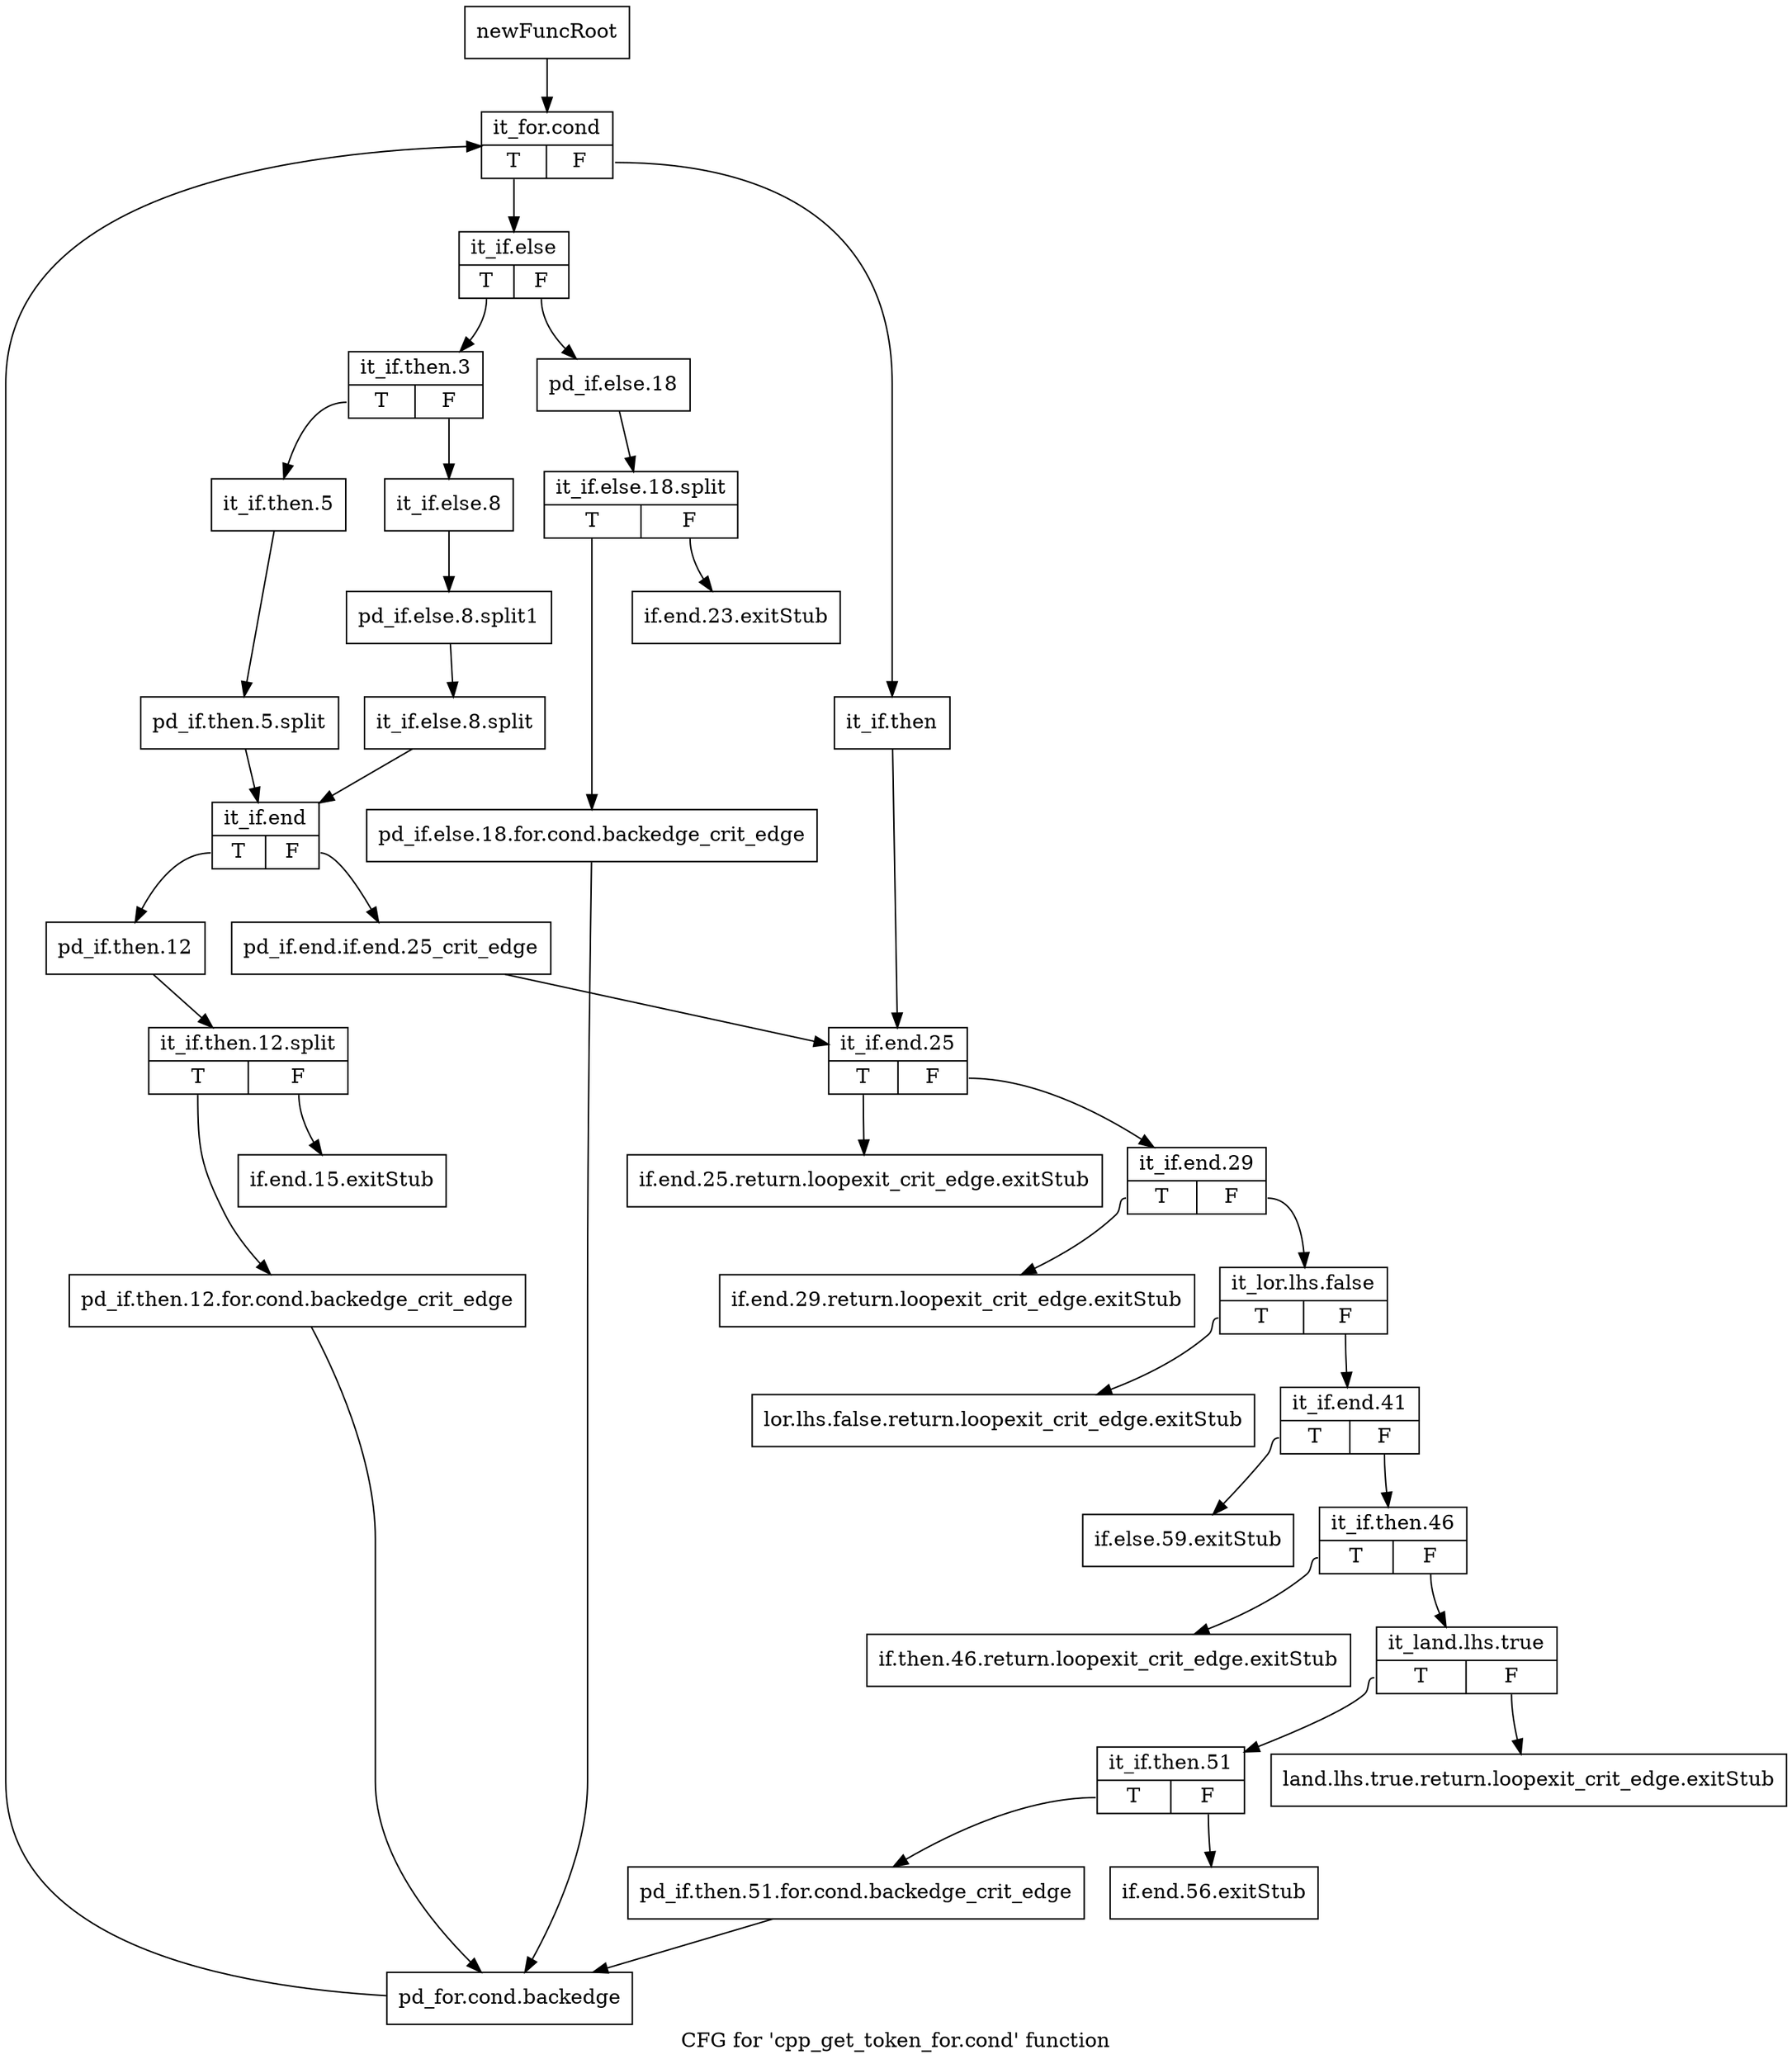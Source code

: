 digraph "CFG for 'cpp_get_token_for.cond' function" {
	label="CFG for 'cpp_get_token_for.cond' function";

	Node0xa2460f0 [shape=record,label="{newFuncRoot}"];
	Node0xa2460f0 -> Node0xa2468a0;
	Node0xa2465d0 [shape=record,label="{if.end.23.exitStub}"];
	Node0xa246620 [shape=record,label="{if.end.25.return.loopexit_crit_edge.exitStub}"];
	Node0xa246670 [shape=record,label="{if.end.29.return.loopexit_crit_edge.exitStub}"];
	Node0xa2466c0 [shape=record,label="{lor.lhs.false.return.loopexit_crit_edge.exitStub}"];
	Node0xa246710 [shape=record,label="{if.else.59.exitStub}"];
	Node0xa246760 [shape=record,label="{if.then.46.return.loopexit_crit_edge.exitStub}"];
	Node0xa2467b0 [shape=record,label="{land.lhs.true.return.loopexit_crit_edge.exitStub}"];
	Node0xa246800 [shape=record,label="{if.end.56.exitStub}"];
	Node0xa246850 [shape=record,label="{if.end.15.exitStub}"];
	Node0xa2468a0 [shape=record,label="{it_for.cond|{<s0>T|<s1>F}}"];
	Node0xa2468a0:s0 -> Node0xa246940;
	Node0xa2468a0:s1 -> Node0xa2468f0;
	Node0xa2468f0 [shape=record,label="{it_if.then}"];
	Node0xa2468f0 -> Node0xa246bc0;
	Node0xa246940 [shape=record,label="{it_if.else|{<s0>T|<s1>F}}"];
	Node0xa246940:s0 -> Node0xa246a30;
	Node0xa246940:s1 -> Node0xa246990;
	Node0xa246990 [shape=record,label="{pd_if.else.18}"];
	Node0xa246990 -> Node0xf0fea00;
	Node0xf0fea00 [shape=record,label="{it_if.else.18.split|{<s0>T|<s1>F}}"];
	Node0xf0fea00:s0 -> Node0xa2469e0;
	Node0xf0fea00:s1 -> Node0xa2465d0;
	Node0xa2469e0 [shape=record,label="{pd_if.else.18.for.cond.backedge_crit_edge}"];
	Node0xa2469e0 -> Node0xa246ee0;
	Node0xa246a30 [shape=record,label="{it_if.then.3|{<s0>T|<s1>F}}"];
	Node0xa246a30:s0 -> Node0xa246ad0;
	Node0xa246a30:s1 -> Node0xa246a80;
	Node0xa246a80 [shape=record,label="{it_if.else.8}"];
	Node0xa246a80 -> Node0xf0fe8c0;
	Node0xf0fe8c0 [shape=record,label="{pd_if.else.8.split1}"];
	Node0xf0fe8c0 -> Node0xf0fe7d0;
	Node0xf0fe7d0 [shape=record,label="{it_if.else.8.split}"];
	Node0xf0fe7d0 -> Node0xa246b20;
	Node0xa246ad0 [shape=record,label="{it_if.then.5}"];
	Node0xa246ad0 -> Node0xf0fe820;
	Node0xf0fe820 [shape=record,label="{pd_if.then.5.split}"];
	Node0xf0fe820 -> Node0xa246b20;
	Node0xa246b20 [shape=record,label="{it_if.end|{<s0>T|<s1>F}}"];
	Node0xa246b20:s0 -> Node0xa246e40;
	Node0xa246b20:s1 -> Node0xa246b70;
	Node0xa246b70 [shape=record,label="{pd_if.end.if.end.25_crit_edge}"];
	Node0xa246b70 -> Node0xa246bc0;
	Node0xa246bc0 [shape=record,label="{it_if.end.25|{<s0>T|<s1>F}}"];
	Node0xa246bc0:s0 -> Node0xa246620;
	Node0xa246bc0:s1 -> Node0xa246c10;
	Node0xa246c10 [shape=record,label="{it_if.end.29|{<s0>T|<s1>F}}"];
	Node0xa246c10:s0 -> Node0xa246670;
	Node0xa246c10:s1 -> Node0xa246c60;
	Node0xa246c60 [shape=record,label="{it_lor.lhs.false|{<s0>T|<s1>F}}"];
	Node0xa246c60:s0 -> Node0xa2466c0;
	Node0xa246c60:s1 -> Node0xa246cb0;
	Node0xa246cb0 [shape=record,label="{it_if.end.41|{<s0>T|<s1>F}}"];
	Node0xa246cb0:s0 -> Node0xa246710;
	Node0xa246cb0:s1 -> Node0xa246d00;
	Node0xa246d00 [shape=record,label="{it_if.then.46|{<s0>T|<s1>F}}"];
	Node0xa246d00:s0 -> Node0xa246760;
	Node0xa246d00:s1 -> Node0xa246d50;
	Node0xa246d50 [shape=record,label="{it_land.lhs.true|{<s0>T|<s1>F}}"];
	Node0xa246d50:s0 -> Node0xa246da0;
	Node0xa246d50:s1 -> Node0xa2467b0;
	Node0xa246da0 [shape=record,label="{it_if.then.51|{<s0>T|<s1>F}}"];
	Node0xa246da0:s0 -> Node0xa246df0;
	Node0xa246da0:s1 -> Node0xa246800;
	Node0xa246df0 [shape=record,label="{pd_if.then.51.for.cond.backedge_crit_edge}"];
	Node0xa246df0 -> Node0xa246ee0;
	Node0xa246e40 [shape=record,label="{pd_if.then.12}"];
	Node0xa246e40 -> Node0xf0fe870;
	Node0xf0fe870 [shape=record,label="{it_if.then.12.split|{<s0>T|<s1>F}}"];
	Node0xf0fe870:s0 -> Node0xa246e90;
	Node0xf0fe870:s1 -> Node0xa246850;
	Node0xa246e90 [shape=record,label="{pd_if.then.12.for.cond.backedge_crit_edge}"];
	Node0xa246e90 -> Node0xa246ee0;
	Node0xa246ee0 [shape=record,label="{pd_for.cond.backedge}"];
	Node0xa246ee0 -> Node0xa2468a0;
}
